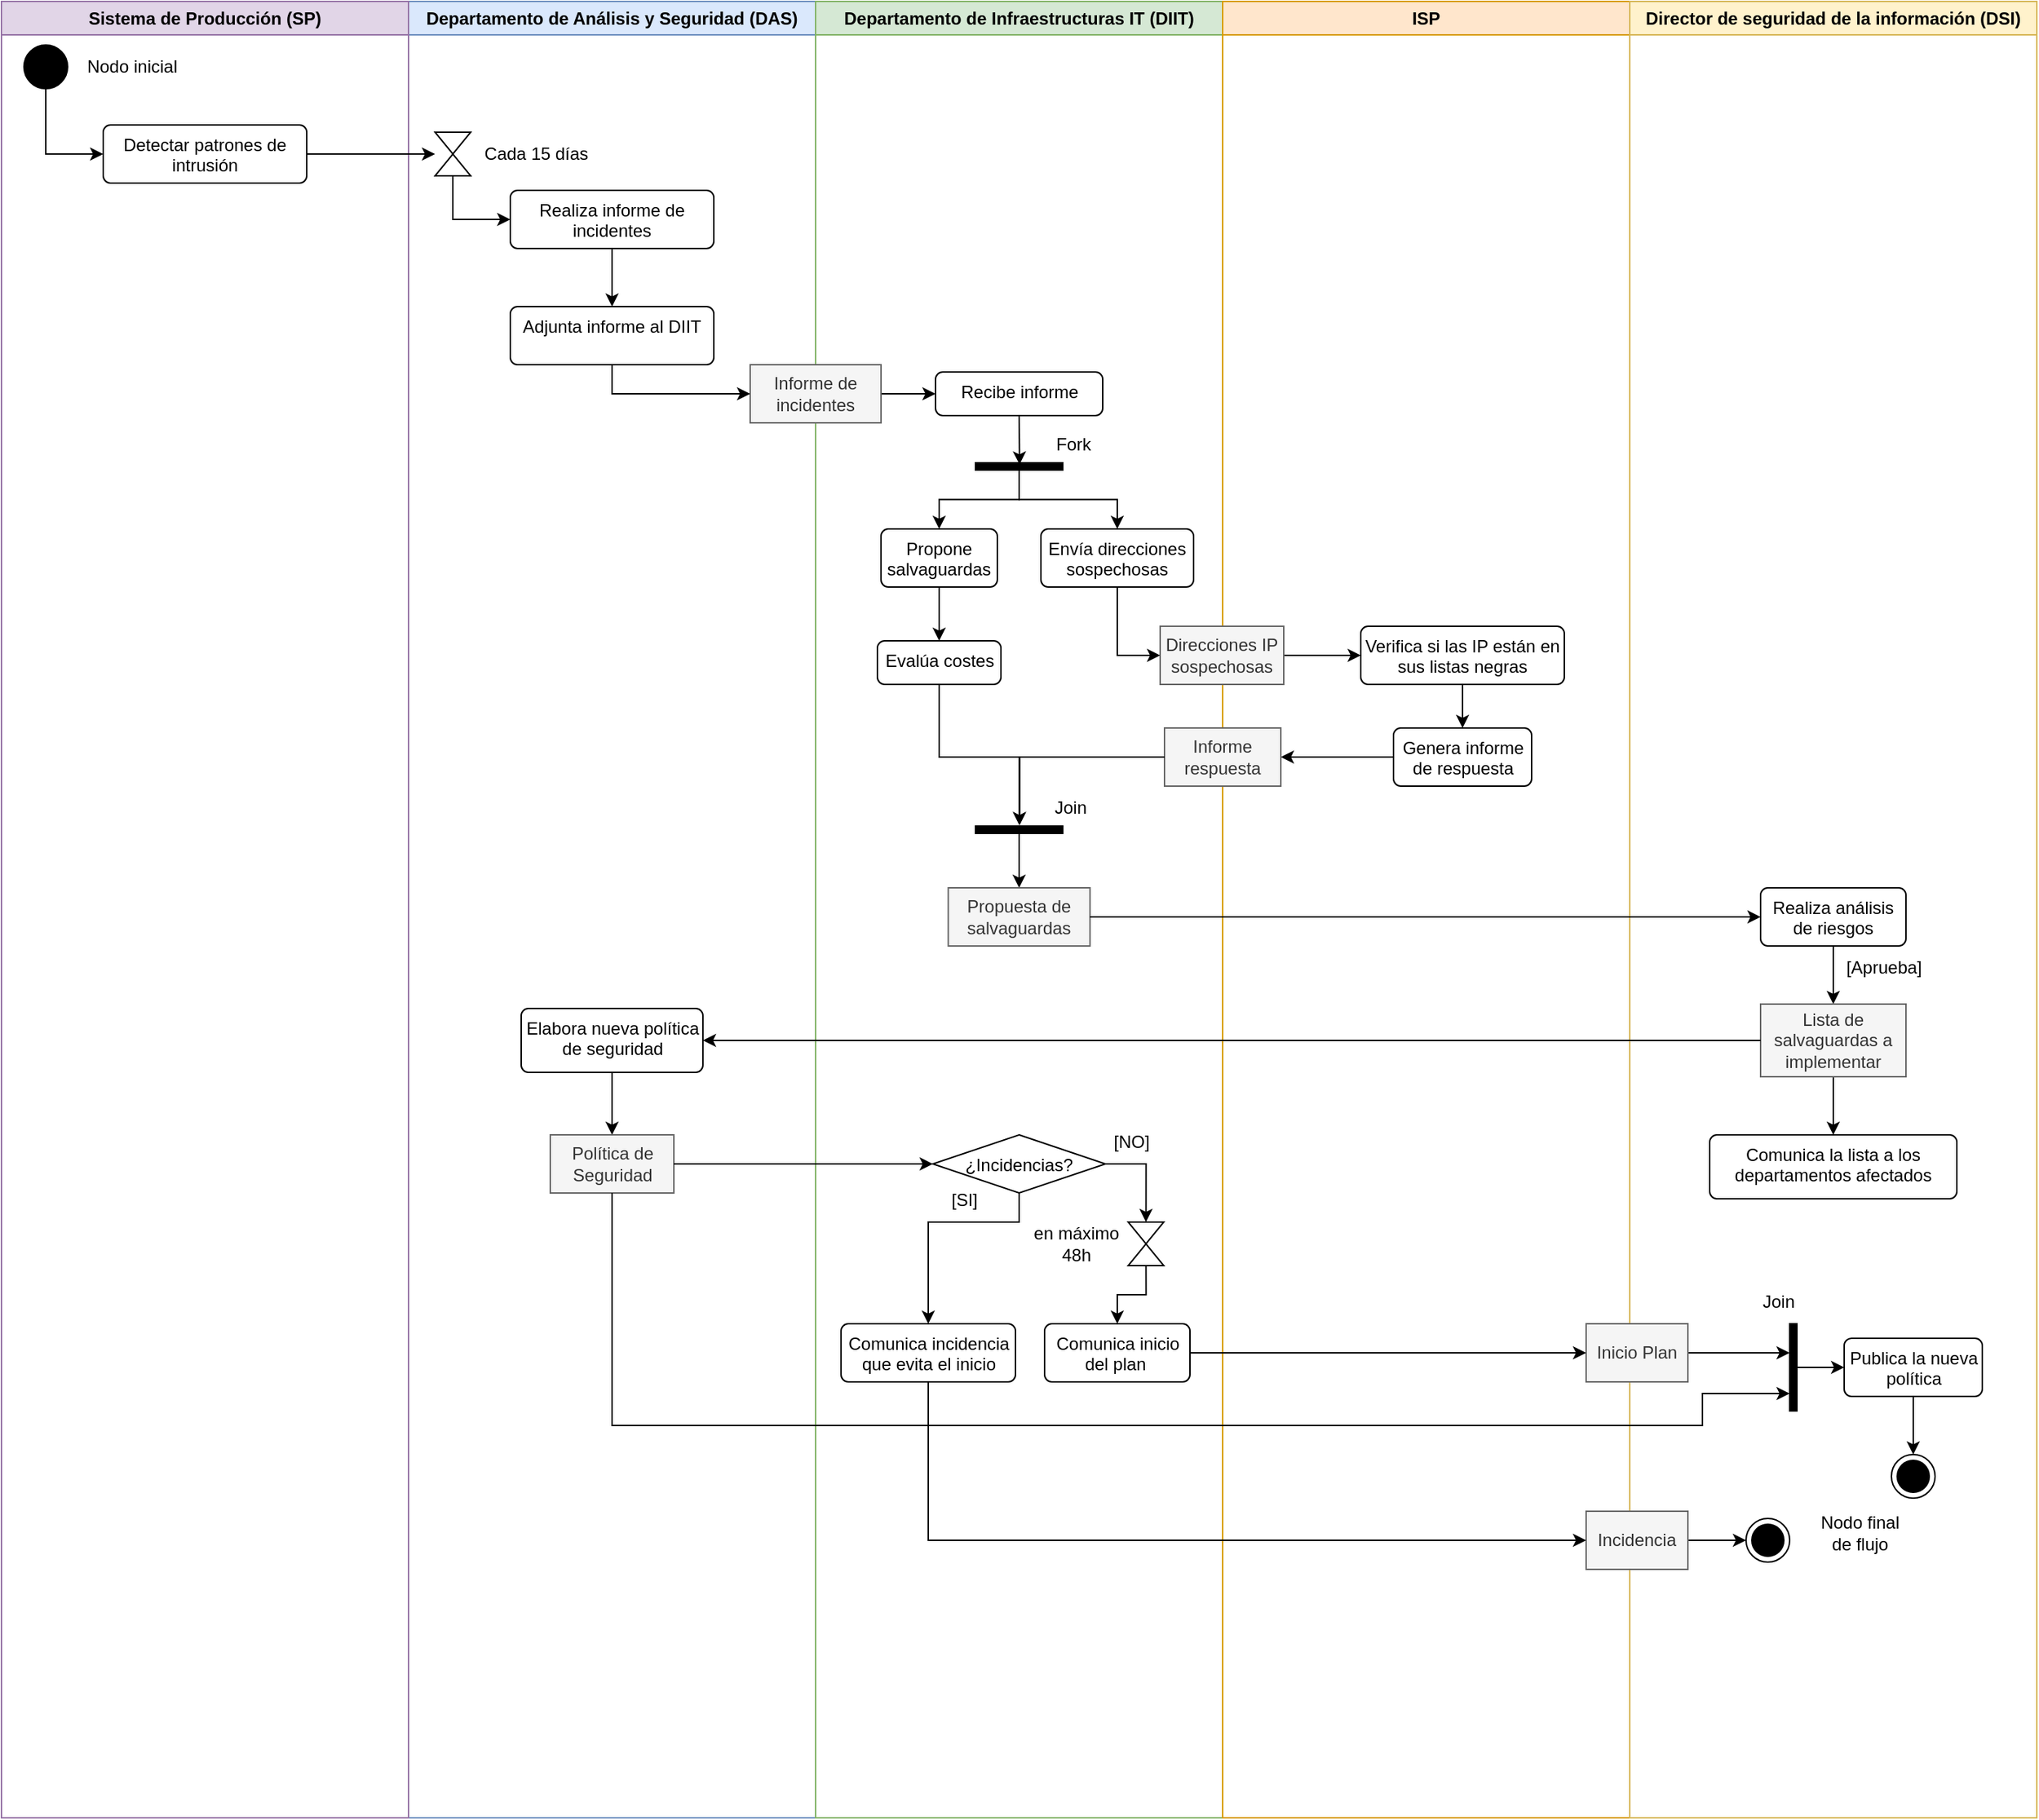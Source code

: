 <mxfile version="21.5.0" type="device" pages="2">
  <diagram name="Page-1" id="e7e014a7-5840-1c2e-5031-d8a46d1fe8dd">
    <mxGraphModel dx="2087" dy="533" grid="1" gridSize="10" guides="1" tooltips="1" connect="1" arrows="1" fold="1" page="1" pageScale="1" pageWidth="1169" pageHeight="826" background="none" math="0" shadow="0">
      <root>
        <mxCell id="0" />
        <mxCell id="1" parent="0" />
        <mxCell id="2" value="Departamento de Análisis y Seguridad (DAS)" style="swimlane;whiteSpace=wrap;fillColor=#dae8fc;strokeColor=#6c8ebf;" parent="1" vertex="1">
          <mxGeometry x="-440" y="200" width="280" height="1250" as="geometry" />
        </mxCell>
        <mxCell id="yIcflLmjUKRHdoFYriIu-14" style="edgeStyle=orthogonalEdgeStyle;rounded=0;orthogonalLoop=1;jettySize=auto;html=1;exitX=0.5;exitY=1;exitDx=0;exitDy=0;entryX=0.5;entryY=0;entryDx=0;entryDy=0;" edge="1" parent="2" source="PfMa3vecl0NS58_3owY4-52" target="yIcflLmjUKRHdoFYriIu-13">
          <mxGeometry relative="1" as="geometry" />
        </mxCell>
        <mxCell id="PfMa3vecl0NS58_3owY4-52" value="Realiza informe de incidentes" style="html=1;align=center;verticalAlign=top;rounded=1;absoluteArcSize=1;arcSize=10;dashed=0;whiteSpace=wrap;" parent="2" vertex="1">
          <mxGeometry x="70" y="130" width="140" height="40" as="geometry" />
        </mxCell>
        <mxCell id="yIcflLmjUKRHdoFYriIu-8" style="edgeStyle=orthogonalEdgeStyle;rounded=0;orthogonalLoop=1;jettySize=auto;html=1;exitX=0.5;exitY=1;exitDx=0;exitDy=0;entryX=0;entryY=0.5;entryDx=0;entryDy=0;" edge="1" parent="2" source="yIcflLmjUKRHdoFYriIu-5" target="PfMa3vecl0NS58_3owY4-52">
          <mxGeometry relative="1" as="geometry" />
        </mxCell>
        <mxCell id="yIcflLmjUKRHdoFYriIu-5" value="" style="shape=collate;html=1;" vertex="1" parent="2">
          <mxGeometry x="18.25" y="90" width="24.5" height="30" as="geometry" />
        </mxCell>
        <mxCell id="yIcflLmjUKRHdoFYriIu-7" value="Cada 15 días" style="text;strokeColor=none;align=center;fillColor=none;html=1;verticalAlign=middle;whiteSpace=wrap;rounded=0;" vertex="1" parent="2">
          <mxGeometry x="42.75" y="90" width="90" height="30" as="geometry" />
        </mxCell>
        <mxCell id="yIcflLmjUKRHdoFYriIu-13" value="Adjunta informe al DIIT" style="html=1;align=center;verticalAlign=top;rounded=1;absoluteArcSize=1;arcSize=10;dashed=0;whiteSpace=wrap;" vertex="1" parent="2">
          <mxGeometry x="70" y="210" width="140" height="40" as="geometry" />
        </mxCell>
        <mxCell id="yIcflLmjUKRHdoFYriIu-65" style="edgeStyle=orthogonalEdgeStyle;rounded=0;orthogonalLoop=1;jettySize=auto;html=1;exitX=0.5;exitY=1;exitDx=0;exitDy=0;entryX=0.5;entryY=0;entryDx=0;entryDy=0;" edge="1" parent="2" source="yIcflLmjUKRHdoFYriIu-62" target="yIcflLmjUKRHdoFYriIu-64">
          <mxGeometry relative="1" as="geometry" />
        </mxCell>
        <mxCell id="yIcflLmjUKRHdoFYriIu-62" value="Elabora nueva política de seguridad" style="html=1;align=center;verticalAlign=top;rounded=1;absoluteArcSize=1;arcSize=10;dashed=0;whiteSpace=wrap;" vertex="1" parent="2">
          <mxGeometry x="77.5" y="693" width="125" height="44" as="geometry" />
        </mxCell>
        <mxCell id="yIcflLmjUKRHdoFYriIu-64" value="Política de Seguridad" style="html=1;align=center;verticalAlign=middle;dashed=0;whiteSpace=wrap;fillColor=#f5f5f5;fontColor=#333333;strokeColor=#666666;" vertex="1" parent="2">
          <mxGeometry x="97.5" y="780" width="85" height="40" as="geometry" />
        </mxCell>
        <mxCell id="3" value="Departamento de Infraestructuras IT (DIIT)" style="swimlane;whiteSpace=wrap;fillColor=#d5e8d4;strokeColor=#82b366;" parent="1" vertex="1">
          <mxGeometry x="-160" y="200" width="280" height="1250" as="geometry" />
        </mxCell>
        <mxCell id="yIcflLmjUKRHdoFYriIu-22" style="edgeStyle=orthogonalEdgeStyle;rounded=0;orthogonalLoop=1;jettySize=auto;html=1;exitX=1;exitY=0.5;exitDx=0;exitDy=0;entryX=0;entryY=0.5;entryDx=0;entryDy=0;" edge="1" parent="3" source="yIcflLmjUKRHdoFYriIu-17" target="yIcflLmjUKRHdoFYriIu-21">
          <mxGeometry relative="1" as="geometry" />
        </mxCell>
        <mxCell id="yIcflLmjUKRHdoFYriIu-25" style="edgeStyle=orthogonalEdgeStyle;rounded=0;orthogonalLoop=1;jettySize=auto;html=1;exitX=0.5;exitY=1;exitDx=0;exitDy=0;entryX=0.227;entryY=0.495;entryDx=0;entryDy=0;entryPerimeter=0;" edge="1" parent="3" source="yIcflLmjUKRHdoFYriIu-21" target="yIcflLmjUKRHdoFYriIu-23">
          <mxGeometry relative="1" as="geometry" />
        </mxCell>
        <mxCell id="yIcflLmjUKRHdoFYriIu-21" value="Recibe informe" style="html=1;align=center;verticalAlign=top;rounded=1;absoluteArcSize=1;arcSize=10;dashed=0;whiteSpace=wrap;" vertex="1" parent="3">
          <mxGeometry x="82.5" y="255" width="115" height="30" as="geometry" />
        </mxCell>
        <mxCell id="yIcflLmjUKRHdoFYriIu-17" value="Informe de incidentes" style="html=1;align=center;verticalAlign=middle;rounded=0;absoluteArcSize=1;arcSize=10;dashed=0;whiteSpace=wrap;fillColor=#f5f5f5;fontColor=#333333;strokeColor=#666666;" vertex="1" parent="3">
          <mxGeometry x="-45" y="250" width="90" height="40" as="geometry" />
        </mxCell>
        <mxCell id="yIcflLmjUKRHdoFYriIu-33" style="edgeStyle=orthogonalEdgeStyle;rounded=0;orthogonalLoop=1;jettySize=auto;html=1;entryX=0.5;entryY=0;entryDx=0;entryDy=0;" edge="1" parent="3" source="yIcflLmjUKRHdoFYriIu-23" target="yIcflLmjUKRHdoFYriIu-28">
          <mxGeometry relative="1" as="geometry" />
        </mxCell>
        <mxCell id="yIcflLmjUKRHdoFYriIu-34" style="edgeStyle=orthogonalEdgeStyle;rounded=0;orthogonalLoop=1;jettySize=auto;html=1;entryX=0.5;entryY=0;entryDx=0;entryDy=0;" edge="1" parent="3" source="yIcflLmjUKRHdoFYriIu-23" target="yIcflLmjUKRHdoFYriIu-27">
          <mxGeometry relative="1" as="geometry" />
        </mxCell>
        <mxCell id="yIcflLmjUKRHdoFYriIu-23" value="" style="html=1;points=[];perimeter=orthogonalPerimeter;fillColor=strokeColor;rotation=90;" vertex="1" parent="3">
          <mxGeometry x="137.5" y="290" width="5" height="60" as="geometry" />
        </mxCell>
        <mxCell id="yIcflLmjUKRHdoFYriIu-26" value="Fork" style="text;strokeColor=none;align=center;fillColor=none;html=1;verticalAlign=middle;whiteSpace=wrap;rounded=0;" vertex="1" parent="3">
          <mxGeometry x="155" y="290" width="45" height="30" as="geometry" />
        </mxCell>
        <mxCell id="yIcflLmjUKRHdoFYriIu-27" value="Envía direcciones sospechosas" style="html=1;align=center;verticalAlign=top;rounded=1;absoluteArcSize=1;arcSize=10;dashed=0;whiteSpace=wrap;" vertex="1" parent="3">
          <mxGeometry x="155" y="363" width="105" height="40" as="geometry" />
        </mxCell>
        <mxCell id="yIcflLmjUKRHdoFYriIu-39" style="edgeStyle=orthogonalEdgeStyle;rounded=0;orthogonalLoop=1;jettySize=auto;html=1;exitX=0.5;exitY=1;exitDx=0;exitDy=0;entryX=0.5;entryY=0;entryDx=0;entryDy=0;" edge="1" parent="3" source="yIcflLmjUKRHdoFYriIu-28" target="yIcflLmjUKRHdoFYriIu-38">
          <mxGeometry relative="1" as="geometry" />
        </mxCell>
        <mxCell id="yIcflLmjUKRHdoFYriIu-28" value="Propone salvaguardas" style="html=1;align=center;verticalAlign=top;rounded=1;absoluteArcSize=1;arcSize=10;dashed=0;whiteSpace=wrap;" vertex="1" parent="3">
          <mxGeometry x="45" y="363" width="80" height="40" as="geometry" />
        </mxCell>
        <mxCell id="yIcflLmjUKRHdoFYriIu-52" style="edgeStyle=orthogonalEdgeStyle;rounded=0;orthogonalLoop=1;jettySize=auto;html=1;exitX=0.5;exitY=1;exitDx=0;exitDy=0;entryX=-0.124;entryY=0.497;entryDx=0;entryDy=0;entryPerimeter=0;" edge="1" parent="3" source="yIcflLmjUKRHdoFYriIu-38" target="yIcflLmjUKRHdoFYriIu-46">
          <mxGeometry relative="1" as="geometry">
            <Array as="points">
              <mxPoint x="85" y="520" />
              <mxPoint x="140" y="520" />
            </Array>
          </mxGeometry>
        </mxCell>
        <mxCell id="yIcflLmjUKRHdoFYriIu-38" value="Evalúa costes" style="html=1;align=center;verticalAlign=top;rounded=1;absoluteArcSize=1;arcSize=10;dashed=0;whiteSpace=wrap;" vertex="1" parent="3">
          <mxGeometry x="42.5" y="440" width="85" height="30" as="geometry" />
        </mxCell>
        <mxCell id="yIcflLmjUKRHdoFYriIu-53" style="edgeStyle=orthogonalEdgeStyle;rounded=0;orthogonalLoop=1;jettySize=auto;html=1;entryX=0.5;entryY=0;entryDx=0;entryDy=0;" edge="1" parent="3" source="yIcflLmjUKRHdoFYriIu-46" target="yIcflLmjUKRHdoFYriIu-50">
          <mxGeometry relative="1" as="geometry" />
        </mxCell>
        <mxCell id="yIcflLmjUKRHdoFYriIu-46" value="" style="html=1;points=[];perimeter=orthogonalPerimeter;fillColor=strokeColor;rotation=90;" vertex="1" parent="3">
          <mxGeometry x="137.5" y="540" width="5" height="60" as="geometry" />
        </mxCell>
        <mxCell id="yIcflLmjUKRHdoFYriIu-49" value="Join" style="text;strokeColor=none;align=center;fillColor=none;html=1;verticalAlign=middle;whiteSpace=wrap;rounded=0;" vertex="1" parent="3">
          <mxGeometry x="152.5" y="540" width="45" height="30" as="geometry" />
        </mxCell>
        <mxCell id="yIcflLmjUKRHdoFYriIu-50" value="Propuesta de salvaguardas" style="html=1;align=center;verticalAlign=middle;dashed=0;whiteSpace=wrap;fillColor=#f5f5f5;fontColor=#333333;strokeColor=#666666;" vertex="1" parent="3">
          <mxGeometry x="91.25" y="610" width="97.5" height="40" as="geometry" />
        </mxCell>
        <mxCell id="yIcflLmjUKRHdoFYriIu-73" style="edgeStyle=orthogonalEdgeStyle;rounded=0;orthogonalLoop=1;jettySize=auto;html=1;exitX=1;exitY=0.5;exitDx=0;exitDy=0;entryX=0.5;entryY=0;entryDx=0;entryDy=0;" edge="1" parent="3" source="yIcflLmjUKRHdoFYriIu-69" target="yIcflLmjUKRHdoFYriIu-72">
          <mxGeometry relative="1" as="geometry" />
        </mxCell>
        <mxCell id="yIcflLmjUKRHdoFYriIu-111" style="edgeStyle=orthogonalEdgeStyle;rounded=0;orthogonalLoop=1;jettySize=auto;html=1;exitX=0.5;exitY=1;exitDx=0;exitDy=0;entryX=0.5;entryY=0;entryDx=0;entryDy=0;" edge="1" parent="3" source="yIcflLmjUKRHdoFYriIu-69" target="yIcflLmjUKRHdoFYriIu-110">
          <mxGeometry relative="1" as="geometry">
            <Array as="points">
              <mxPoint x="140" y="840" />
              <mxPoint x="77" y="840" />
            </Array>
          </mxGeometry>
        </mxCell>
        <mxCell id="yIcflLmjUKRHdoFYriIu-69" value="¿Incidencias?" style="rhombus;" vertex="1" parent="3">
          <mxGeometry x="80.63" y="780" width="118.75" height="40" as="geometry" />
        </mxCell>
        <mxCell id="yIcflLmjUKRHdoFYriIu-71" value="Comunica inicio del plan&amp;nbsp;" style="html=1;align=center;verticalAlign=top;rounded=1;absoluteArcSize=1;arcSize=10;dashed=0;whiteSpace=wrap;" vertex="1" parent="3">
          <mxGeometry x="157.5" y="910" width="100" height="40" as="geometry" />
        </mxCell>
        <mxCell id="yIcflLmjUKRHdoFYriIu-100" style="edgeStyle=orthogonalEdgeStyle;rounded=0;orthogonalLoop=1;jettySize=auto;html=1;exitX=0.5;exitY=1;exitDx=0;exitDy=0;entryX=0.5;entryY=0;entryDx=0;entryDy=0;" edge="1" parent="3" source="yIcflLmjUKRHdoFYriIu-72" target="yIcflLmjUKRHdoFYriIu-71">
          <mxGeometry relative="1" as="geometry" />
        </mxCell>
        <mxCell id="yIcflLmjUKRHdoFYriIu-72" value="" style="shape=collate;html=1;" vertex="1" parent="3">
          <mxGeometry x="215" y="840" width="24.5" height="30" as="geometry" />
        </mxCell>
        <mxCell id="yIcflLmjUKRHdoFYriIu-74" value="[NO]" style="text;strokeColor=none;align=center;fillColor=none;html=1;verticalAlign=middle;whiteSpace=wrap;rounded=0;" vertex="1" parent="3">
          <mxGeometry x="194.5" y="770" width="45" height="30" as="geometry" />
        </mxCell>
        <mxCell id="yIcflLmjUKRHdoFYriIu-99" value="en máximo 48h" style="text;strokeColor=none;align=center;fillColor=none;html=1;verticalAlign=middle;whiteSpace=wrap;rounded=0;" vertex="1" parent="3">
          <mxGeometry x="142.5" y="840" width="72.5" height="30" as="geometry" />
        </mxCell>
        <mxCell id="yIcflLmjUKRHdoFYriIu-110" value="Comunica incidencia que evita el inicio" style="html=1;align=center;verticalAlign=top;rounded=1;absoluteArcSize=1;arcSize=10;dashed=0;whiteSpace=wrap;" vertex="1" parent="3">
          <mxGeometry x="17.5" y="910" width="120" height="40" as="geometry" />
        </mxCell>
        <mxCell id="yIcflLmjUKRHdoFYriIu-112" value="[SI]" style="text;strokeColor=none;align=center;fillColor=none;html=1;verticalAlign=middle;whiteSpace=wrap;rounded=0;" vertex="1" parent="3">
          <mxGeometry x="80" y="810" width="45" height="30" as="geometry" />
        </mxCell>
        <mxCell id="4" value="ISP" style="swimlane;whiteSpace=wrap;fillColor=#ffe6cc;strokeColor=#d79b00;" parent="1" vertex="1">
          <mxGeometry x="120" y="200" width="280" height="1250" as="geometry" />
        </mxCell>
        <mxCell id="yIcflLmjUKRHdoFYriIu-41" style="edgeStyle=orthogonalEdgeStyle;rounded=0;orthogonalLoop=1;jettySize=auto;html=1;exitX=1;exitY=0.5;exitDx=0;exitDy=0;entryX=0;entryY=0.5;entryDx=0;entryDy=0;" edge="1" parent="4" source="yIcflLmjUKRHdoFYriIu-35" target="yIcflLmjUKRHdoFYriIu-40">
          <mxGeometry relative="1" as="geometry" />
        </mxCell>
        <mxCell id="yIcflLmjUKRHdoFYriIu-35" value="Direcciones IP sospechosas" style="html=1;align=center;verticalAlign=middle;dashed=0;whiteSpace=wrap;fillColor=#f5f5f5;fontColor=#333333;strokeColor=#666666;" vertex="1" parent="4">
          <mxGeometry x="-43" y="430" width="85" height="40" as="geometry" />
        </mxCell>
        <mxCell id="yIcflLmjUKRHdoFYriIu-43" style="edgeStyle=orthogonalEdgeStyle;rounded=0;orthogonalLoop=1;jettySize=auto;html=1;entryX=0.5;entryY=0;entryDx=0;entryDy=0;" edge="1" parent="4" source="yIcflLmjUKRHdoFYriIu-40" target="yIcflLmjUKRHdoFYriIu-42">
          <mxGeometry relative="1" as="geometry" />
        </mxCell>
        <mxCell id="yIcflLmjUKRHdoFYriIu-40" value="Verifica si las IP están en sus listas negras" style="html=1;align=center;verticalAlign=top;rounded=1;absoluteArcSize=1;arcSize=10;dashed=0;whiteSpace=wrap;" vertex="1" parent="4">
          <mxGeometry x="95" y="430" width="140" height="40" as="geometry" />
        </mxCell>
        <mxCell id="yIcflLmjUKRHdoFYriIu-45" style="edgeStyle=orthogonalEdgeStyle;rounded=0;orthogonalLoop=1;jettySize=auto;html=1;exitX=0;exitY=0.5;exitDx=0;exitDy=0;entryX=1;entryY=0.5;entryDx=0;entryDy=0;" edge="1" parent="4" source="yIcflLmjUKRHdoFYriIu-42" target="yIcflLmjUKRHdoFYriIu-44">
          <mxGeometry relative="1" as="geometry" />
        </mxCell>
        <mxCell id="yIcflLmjUKRHdoFYriIu-42" value="Genera informe de respuesta" style="html=1;align=center;verticalAlign=top;rounded=1;absoluteArcSize=1;arcSize=10;dashed=0;whiteSpace=wrap;" vertex="1" parent="4">
          <mxGeometry x="117.5" y="500" width="95" height="40" as="geometry" />
        </mxCell>
        <mxCell id="yIcflLmjUKRHdoFYriIu-44" value="Informe respuesta" style="html=1;align=center;verticalAlign=middle;dashed=0;whiteSpace=wrap;fillColor=#f5f5f5;fontColor=#333333;strokeColor=#666666;" vertex="1" parent="4">
          <mxGeometry x="-40" y="500" width="80" height="40" as="geometry" />
        </mxCell>
        <mxCell id="PfMa3vecl0NS58_3owY4-41" value="Director de seguridad de la información (DSI)" style="swimlane;whiteSpace=wrap;fillColor=#fff2cc;strokeColor=#d6b656;" parent="1" vertex="1">
          <mxGeometry x="400" y="200" width="280" height="1250" as="geometry" />
        </mxCell>
        <mxCell id="yIcflLmjUKRHdoFYriIu-57" style="edgeStyle=orthogonalEdgeStyle;rounded=0;orthogonalLoop=1;jettySize=auto;html=1;exitX=0.5;exitY=1;exitDx=0;exitDy=0;entryX=0.5;entryY=0;entryDx=0;entryDy=0;" edge="1" parent="PfMa3vecl0NS58_3owY4-41" source="yIcflLmjUKRHdoFYriIu-54" target="yIcflLmjUKRHdoFYriIu-56">
          <mxGeometry relative="1" as="geometry" />
        </mxCell>
        <mxCell id="yIcflLmjUKRHdoFYriIu-54" value="Realiza análisis de riesgos" style="html=1;align=center;verticalAlign=top;rounded=1;absoluteArcSize=1;arcSize=10;dashed=0;whiteSpace=wrap;" vertex="1" parent="PfMa3vecl0NS58_3owY4-41">
          <mxGeometry x="90" y="610" width="100" height="40" as="geometry" />
        </mxCell>
        <mxCell id="yIcflLmjUKRHdoFYriIu-61" style="edgeStyle=orthogonalEdgeStyle;rounded=0;orthogonalLoop=1;jettySize=auto;html=1;exitX=0.5;exitY=1;exitDx=0;exitDy=0;entryX=0.5;entryY=0;entryDx=0;entryDy=0;" edge="1" parent="PfMa3vecl0NS58_3owY4-41" source="yIcflLmjUKRHdoFYriIu-56" target="yIcflLmjUKRHdoFYriIu-60">
          <mxGeometry relative="1" as="geometry" />
        </mxCell>
        <mxCell id="yIcflLmjUKRHdoFYriIu-56" value="Lista de salvaguardas a implementar" style="html=1;align=center;verticalAlign=middle;dashed=0;whiteSpace=wrap;fillColor=#f5f5f5;fontColor=#333333;strokeColor=#666666;" vertex="1" parent="PfMa3vecl0NS58_3owY4-41">
          <mxGeometry x="90" y="690" width="100" height="50" as="geometry" />
        </mxCell>
        <mxCell id="yIcflLmjUKRHdoFYriIu-58" value="[Aprueba]" style="text;strokeColor=none;align=center;fillColor=none;html=1;verticalAlign=middle;whiteSpace=wrap;rounded=0;" vertex="1" parent="PfMa3vecl0NS58_3owY4-41">
          <mxGeometry x="145" y="650" width="60" height="30" as="geometry" />
        </mxCell>
        <mxCell id="yIcflLmjUKRHdoFYriIu-60" value="Comunica la lista a los departamentos afectados" style="html=1;align=center;verticalAlign=top;rounded=1;absoluteArcSize=1;arcSize=10;dashed=0;whiteSpace=wrap;" vertex="1" parent="PfMa3vecl0NS58_3owY4-41">
          <mxGeometry x="55" y="780" width="170" height="44" as="geometry" />
        </mxCell>
        <mxCell id="yIcflLmjUKRHdoFYriIu-106" style="edgeStyle=orthogonalEdgeStyle;rounded=0;orthogonalLoop=1;jettySize=auto;html=1;" edge="1" parent="PfMa3vecl0NS58_3owY4-41" source="yIcflLmjUKRHdoFYriIu-101" target="yIcflLmjUKRHdoFYriIu-105">
          <mxGeometry relative="1" as="geometry" />
        </mxCell>
        <mxCell id="yIcflLmjUKRHdoFYriIu-101" value="" style="html=1;points=[];perimeter=orthogonalPerimeter;fillColor=strokeColor;" vertex="1" parent="PfMa3vecl0NS58_3owY4-41">
          <mxGeometry x="110" y="910" width="5" height="60" as="geometry" />
        </mxCell>
        <mxCell id="yIcflLmjUKRHdoFYriIu-104" value="Join" style="text;strokeColor=none;align=center;fillColor=none;html=1;verticalAlign=middle;whiteSpace=wrap;rounded=0;" vertex="1" parent="PfMa3vecl0NS58_3owY4-41">
          <mxGeometry x="80" y="880" width="45" height="30" as="geometry" />
        </mxCell>
        <mxCell id="yIcflLmjUKRHdoFYriIu-140" style="edgeStyle=orthogonalEdgeStyle;rounded=0;orthogonalLoop=1;jettySize=auto;html=1;exitX=0.5;exitY=1;exitDx=0;exitDy=0;entryX=0.5;entryY=0;entryDx=0;entryDy=0;" edge="1" parent="PfMa3vecl0NS58_3owY4-41" source="yIcflLmjUKRHdoFYriIu-105" target="yIcflLmjUKRHdoFYriIu-107">
          <mxGeometry relative="1" as="geometry" />
        </mxCell>
        <mxCell id="yIcflLmjUKRHdoFYriIu-105" value="Publica la nueva política" style="html=1;align=center;verticalAlign=top;rounded=1;absoluteArcSize=1;arcSize=10;dashed=0;whiteSpace=wrap;" vertex="1" parent="PfMa3vecl0NS58_3owY4-41">
          <mxGeometry x="147.5" y="920" width="95" height="40" as="geometry" />
        </mxCell>
        <mxCell id="yIcflLmjUKRHdoFYriIu-107" value="" style="ellipse;html=1;shape=endState;fillColor=strokeColor;" vertex="1" parent="PfMa3vecl0NS58_3owY4-41">
          <mxGeometry x="180" y="1000" width="30" height="30" as="geometry" />
        </mxCell>
        <mxCell id="yIcflLmjUKRHdoFYriIu-109" value="Nodo final de flujo" style="text;strokeColor=none;align=center;fillColor=none;html=1;verticalAlign=middle;whiteSpace=wrap;rounded=0;" vertex="1" parent="PfMa3vecl0NS58_3owY4-41">
          <mxGeometry x="127" y="1039" width="63" height="30" as="geometry" />
        </mxCell>
        <mxCell id="yIcflLmjUKRHdoFYriIu-138" style="edgeStyle=orthogonalEdgeStyle;rounded=0;orthogonalLoop=1;jettySize=auto;html=1;exitX=1;exitY=0.5;exitDx=0;exitDy=0;" edge="1" parent="PfMa3vecl0NS58_3owY4-41" source="yIcflLmjUKRHdoFYriIu-136">
          <mxGeometry relative="1" as="geometry">
            <mxPoint x="110" y="930" as="targetPoint" />
          </mxGeometry>
        </mxCell>
        <mxCell id="yIcflLmjUKRHdoFYriIu-136" value="Inicio Plan" style="html=1;align=center;verticalAlign=middle;dashed=0;whiteSpace=wrap;fillColor=#f5f5f5;fontColor=#333333;strokeColor=#666666;" vertex="1" parent="PfMa3vecl0NS58_3owY4-41">
          <mxGeometry x="-30" y="910" width="70" height="40" as="geometry" />
        </mxCell>
        <mxCell id="yIcflLmjUKRHdoFYriIu-145" style="edgeStyle=orthogonalEdgeStyle;rounded=0;orthogonalLoop=1;jettySize=auto;html=1;exitX=1;exitY=0.5;exitDx=0;exitDy=0;entryX=0;entryY=0.5;entryDx=0;entryDy=0;" edge="1" parent="PfMa3vecl0NS58_3owY4-41" source="yIcflLmjUKRHdoFYriIu-141" target="yIcflLmjUKRHdoFYriIu-143">
          <mxGeometry relative="1" as="geometry" />
        </mxCell>
        <mxCell id="yIcflLmjUKRHdoFYriIu-141" value="Incidencia" style="html=1;align=center;verticalAlign=middle;dashed=0;whiteSpace=wrap;fillColor=#f5f5f5;fontColor=#333333;strokeColor=#666666;" vertex="1" parent="PfMa3vecl0NS58_3owY4-41">
          <mxGeometry x="-30" y="1039" width="70" height="40" as="geometry" />
        </mxCell>
        <mxCell id="yIcflLmjUKRHdoFYriIu-143" value="" style="ellipse;html=1;shape=endState;fillColor=strokeColor;" vertex="1" parent="PfMa3vecl0NS58_3owY4-41">
          <mxGeometry x="80" y="1044" width="30" height="30" as="geometry" />
        </mxCell>
        <mxCell id="yIcflLmjUKRHdoFYriIu-20" style="edgeStyle=orthogonalEdgeStyle;rounded=0;orthogonalLoop=1;jettySize=auto;html=1;exitX=0.5;exitY=1;exitDx=0;exitDy=0;entryX=0;entryY=0.5;entryDx=0;entryDy=0;" edge="1" parent="1" source="yIcflLmjUKRHdoFYriIu-13" target="yIcflLmjUKRHdoFYriIu-17">
          <mxGeometry relative="1" as="geometry" />
        </mxCell>
        <mxCell id="yIcflLmjUKRHdoFYriIu-36" style="edgeStyle=orthogonalEdgeStyle;rounded=0;orthogonalLoop=1;jettySize=auto;html=1;exitX=0.5;exitY=1;exitDx=0;exitDy=0;entryX=0;entryY=0.5;entryDx=0;entryDy=0;" edge="1" parent="1" source="yIcflLmjUKRHdoFYriIu-27" target="yIcflLmjUKRHdoFYriIu-35">
          <mxGeometry relative="1" as="geometry" />
        </mxCell>
        <mxCell id="yIcflLmjUKRHdoFYriIu-47" style="edgeStyle=orthogonalEdgeStyle;rounded=0;orthogonalLoop=1;jettySize=auto;html=1;exitX=0;exitY=0.5;exitDx=0;exitDy=0;entryX=-0.123;entryY=0.495;entryDx=0;entryDy=0;entryPerimeter=0;" edge="1" parent="1" source="yIcflLmjUKRHdoFYriIu-44" target="yIcflLmjUKRHdoFYriIu-46">
          <mxGeometry relative="1" as="geometry" />
        </mxCell>
        <mxCell id="yIcflLmjUKRHdoFYriIu-55" style="edgeStyle=orthogonalEdgeStyle;rounded=0;orthogonalLoop=1;jettySize=auto;html=1;exitX=1;exitY=0.5;exitDx=0;exitDy=0;entryX=0;entryY=0.5;entryDx=0;entryDy=0;" edge="1" parent="1" source="yIcflLmjUKRHdoFYriIu-50" target="yIcflLmjUKRHdoFYriIu-54">
          <mxGeometry relative="1" as="geometry" />
        </mxCell>
        <mxCell id="yIcflLmjUKRHdoFYriIu-63" style="edgeStyle=orthogonalEdgeStyle;rounded=0;orthogonalLoop=1;jettySize=auto;html=1;exitX=0;exitY=0.5;exitDx=0;exitDy=0;entryX=1;entryY=0.5;entryDx=0;entryDy=0;" edge="1" parent="1" source="yIcflLmjUKRHdoFYriIu-56" target="yIcflLmjUKRHdoFYriIu-62">
          <mxGeometry relative="1" as="geometry" />
        </mxCell>
        <mxCell id="yIcflLmjUKRHdoFYriIu-70" style="edgeStyle=orthogonalEdgeStyle;rounded=0;orthogonalLoop=1;jettySize=auto;html=1;exitX=1;exitY=0.5;exitDx=0;exitDy=0;entryX=0;entryY=0.5;entryDx=0;entryDy=0;" edge="1" parent="1" source="yIcflLmjUKRHdoFYriIu-64" target="yIcflLmjUKRHdoFYriIu-69">
          <mxGeometry relative="1" as="geometry" />
        </mxCell>
        <mxCell id="yIcflLmjUKRHdoFYriIu-119" value="Sistema de Producción (SP)" style="swimlane;whiteSpace=wrap;fillColor=#e1d5e7;strokeColor=#9673a6;" vertex="1" parent="1">
          <mxGeometry x="-720" y="200" width="280" height="1250" as="geometry" />
        </mxCell>
        <mxCell id="yIcflLmjUKRHdoFYriIu-120" value="Nodo inicial" style="text;strokeColor=none;align=center;fillColor=none;html=1;verticalAlign=middle;whiteSpace=wrap;rounded=0;" vertex="1" parent="yIcflLmjUKRHdoFYriIu-119">
          <mxGeometry x="47.25" y="30" width="85.5" height="30" as="geometry" />
        </mxCell>
        <mxCell id="yIcflLmjUKRHdoFYriIu-134" style="edgeStyle=orthogonalEdgeStyle;rounded=0;orthogonalLoop=1;jettySize=auto;html=1;exitX=0.5;exitY=1;exitDx=0;exitDy=0;entryX=0;entryY=0.5;entryDx=0;entryDy=0;" edge="1" parent="yIcflLmjUKRHdoFYriIu-119" source="yIcflLmjUKRHdoFYriIu-127" target="yIcflLmjUKRHdoFYriIu-132">
          <mxGeometry relative="1" as="geometry" />
        </mxCell>
        <mxCell id="yIcflLmjUKRHdoFYriIu-127" value="" style="ellipse;fillColor=strokeColor;html=1;" vertex="1" parent="yIcflLmjUKRHdoFYriIu-119">
          <mxGeometry x="15.5" y="30" width="30" height="30" as="geometry" />
        </mxCell>
        <mxCell id="yIcflLmjUKRHdoFYriIu-132" value="Detectar patrones de intrusión" style="html=1;align=center;verticalAlign=top;rounded=1;absoluteArcSize=1;arcSize=10;dashed=0;whiteSpace=wrap;" vertex="1" parent="yIcflLmjUKRHdoFYriIu-119">
          <mxGeometry x="70" y="85" width="140" height="40" as="geometry" />
        </mxCell>
        <mxCell id="yIcflLmjUKRHdoFYriIu-133" style="edgeStyle=orthogonalEdgeStyle;rounded=0;orthogonalLoop=1;jettySize=auto;html=1;exitX=1;exitY=0.5;exitDx=0;exitDy=0;entryX=0;entryY=0.5;entryDx=0;entryDy=0;" edge="1" parent="1" source="yIcflLmjUKRHdoFYriIu-132" target="yIcflLmjUKRHdoFYriIu-5">
          <mxGeometry relative="1" as="geometry" />
        </mxCell>
        <mxCell id="yIcflLmjUKRHdoFYriIu-137" style="edgeStyle=orthogonalEdgeStyle;rounded=0;orthogonalLoop=1;jettySize=auto;html=1;exitX=1;exitY=0.5;exitDx=0;exitDy=0;entryX=0;entryY=0.5;entryDx=0;entryDy=0;" edge="1" parent="1" source="yIcflLmjUKRHdoFYriIu-71" target="yIcflLmjUKRHdoFYriIu-136">
          <mxGeometry relative="1" as="geometry" />
        </mxCell>
        <mxCell id="yIcflLmjUKRHdoFYriIu-139" style="edgeStyle=orthogonalEdgeStyle;rounded=0;orthogonalLoop=1;jettySize=auto;html=1;exitX=0.5;exitY=1;exitDx=0;exitDy=0;" edge="1" parent="1" source="yIcflLmjUKRHdoFYriIu-64">
          <mxGeometry relative="1" as="geometry">
            <mxPoint x="510" y="1158" as="targetPoint" />
            <Array as="points">
              <mxPoint x="-300" y="1180" />
              <mxPoint x="450" y="1180" />
              <mxPoint x="450" y="1158" />
            </Array>
          </mxGeometry>
        </mxCell>
        <mxCell id="yIcflLmjUKRHdoFYriIu-142" style="edgeStyle=orthogonalEdgeStyle;rounded=0;orthogonalLoop=1;jettySize=auto;html=1;exitX=0.5;exitY=1;exitDx=0;exitDy=0;entryX=0;entryY=0.5;entryDx=0;entryDy=0;" edge="1" parent="1" source="yIcflLmjUKRHdoFYriIu-110" target="yIcflLmjUKRHdoFYriIu-141">
          <mxGeometry relative="1" as="geometry" />
        </mxCell>
      </root>
    </mxGraphModel>
  </diagram>
  <diagram id="gKxRQ5is1QLIwJ-ZwYdI" name="Página-2">
    <mxGraphModel dx="872" dy="506" grid="1" gridSize="10" guides="1" tooltips="1" connect="1" arrows="1" fold="1" page="1" pageScale="1" pageWidth="1169" pageHeight="827" math="0" shadow="0">
      <root>
        <mxCell id="0" />
        <mxCell id="1" parent="0" />
        <mxCell id="Kvelf9RbT1fdr4AfoMzF-1" value="Compañía de Servicios Web" style="swimlane;html=1;childLayout=stackLayout;resizeParent=1;resizeParentMax=0;horizontal=1;startSize=20;horizontalStack=0;whiteSpace=wrap;fillColor=#647687;fontColor=#ffffff;strokeColor=#314354;" vertex="1" parent="1">
          <mxGeometry x="40" y="80" width="970" height="440" as="geometry" />
        </mxCell>
        <mxCell id="Kvelf9RbT1fdr4AfoMzF-2" value="Sistema de &lt;br&gt;Producción" style="swimlane;html=1;startSize=40;horizontal=0;fillColor=#e1d5e7;strokeColor=#9673a6;" vertex="1" parent="Kvelf9RbT1fdr4AfoMzF-1">
          <mxGeometry y="20" width="970" height="140" as="geometry" />
        </mxCell>
        <mxCell id="OOLJBFIh9A1aBQs6MvGT-4" style="edgeStyle=orthogonalEdgeStyle;rounded=0;orthogonalLoop=1;jettySize=auto;html=1;exitX=1;exitY=0.5;exitDx=0;exitDy=0;exitPerimeter=0;entryX=0;entryY=0.5;entryDx=0;entryDy=0;entryPerimeter=0;" edge="1" parent="Kvelf9RbT1fdr4AfoMzF-2" source="IALDy4x8t6avSDAKyJ5j-1" target="OOLJBFIh9A1aBQs6MvGT-3">
          <mxGeometry relative="1" as="geometry" />
        </mxCell>
        <mxCell id="IALDy4x8t6avSDAKyJ5j-1" value="Detectar patrones de intrusión" style="points=[[0.25,0,0],[0.5,0,0],[0.75,0,0],[1,0.25,0],[1,0.5,0],[1,0.75,0],[0.75,1,0],[0.5,1,0],[0.25,1,0],[0,0.75,0],[0,0.5,0],[0,0.25,0]];shape=mxgraph.bpmn.task;whiteSpace=wrap;rectStyle=rounded;size=10;html=1;container=1;expand=0;collapsible=0;taskMarker=abstract;" vertex="1" parent="Kvelf9RbT1fdr4AfoMzF-2">
          <mxGeometry x="120" y="50" width="110" height="40" as="geometry" />
        </mxCell>
        <mxCell id="OOLJBFIh9A1aBQs6MvGT-2" style="edgeStyle=orthogonalEdgeStyle;rounded=0;orthogonalLoop=1;jettySize=auto;html=1;exitX=1;exitY=0.5;exitDx=0;exitDy=0;exitPerimeter=0;" edge="1" parent="Kvelf9RbT1fdr4AfoMzF-2" source="qkgMXDb5aJGcp7Cyol9B-1" target="IALDy4x8t6avSDAKyJ5j-1">
          <mxGeometry relative="1" as="geometry" />
        </mxCell>
        <mxCell id="qkgMXDb5aJGcp7Cyol9B-1" value="" style="points=[[0.145,0.145,0],[0.5,0,0],[0.855,0.145,0],[1,0.5,0],[0.855,0.855,0],[0.5,1,0],[0.145,0.855,0],[0,0.5,0]];shape=mxgraph.bpmn.event;html=1;verticalLabelPosition=bottom;labelBackgroundColor=#ffffff;verticalAlign=top;align=center;perimeter=ellipsePerimeter;outlineConnect=0;aspect=fixed;outline=standard;symbol=general;" vertex="1" parent="Kvelf9RbT1fdr4AfoMzF-2">
          <mxGeometry x="60" y="55" width="30" height="30" as="geometry" />
        </mxCell>
        <mxCell id="OOLJBFIh9A1aBQs6MvGT-1" value="Nodo inicial" style="text;strokeColor=none;align=center;fillColor=none;html=1;verticalAlign=middle;whiteSpace=wrap;rounded=0;" vertex="1" parent="Kvelf9RbT1fdr4AfoMzF-2">
          <mxGeometry x="34.5" y="25" width="85.5" height="30" as="geometry" />
        </mxCell>
        <mxCell id="OOLJBFIh9A1aBQs6MvGT-3" value="" style="points=[[0.145,0.145,0],[0.5,0,0],[0.855,0.145,0],[1,0.5,0],[0.855,0.855,0],[0.5,1,0],[0.145,0.855,0],[0,0.5,0]];shape=mxgraph.bpmn.event;html=1;verticalLabelPosition=bottom;labelBackgroundColor=#ffffff;verticalAlign=top;align=center;perimeter=ellipsePerimeter;outlineConnect=0;aspect=fixed;outline=throwing;symbol=message;" vertex="1" parent="Kvelf9RbT1fdr4AfoMzF-2">
          <mxGeometry x="260" y="52.5" width="35" height="35" as="geometry" />
        </mxCell>
        <mxCell id="OOLJBFIh9A1aBQs6MvGT-5" value="Intrusión" style="text;strokeColor=none;align=center;fillColor=none;html=1;verticalAlign=middle;whiteSpace=wrap;rounded=0;" vertex="1" parent="Kvelf9RbT1fdr4AfoMzF-2">
          <mxGeometry x="249.88" y="25" width="55.25" height="30" as="geometry" />
        </mxCell>
        <mxCell id="Kvelf9RbT1fdr4AfoMzF-3" value="Departamento de &lt;br&gt;Análisis y Seguridad" style="swimlane;html=1;startSize=40;horizontal=0;fillColor=#dae8fc;strokeColor=#6c8ebf;" vertex="1" parent="Kvelf9RbT1fdr4AfoMzF-1">
          <mxGeometry y="160" width="970" height="140" as="geometry" />
        </mxCell>
        <mxCell id="lFgYGwnN5KB1cfFfGekx-5" style="edgeStyle=orthogonalEdgeStyle;rounded=0;orthogonalLoop=1;jettySize=auto;html=1;exitX=1;exitY=0.5;exitDx=0;exitDy=0;exitPerimeter=0;" edge="1" parent="Kvelf9RbT1fdr4AfoMzF-3" source="UIFmRIzI78zjnUBAA6l4-1" target="lFgYGwnN5KB1cfFfGekx-1">
          <mxGeometry relative="1" as="geometry" />
        </mxCell>
        <mxCell id="UIFmRIzI78zjnUBAA6l4-1" value="" style="points=[[0.145,0.145,0],[0.5,0,0],[0.855,0.145,0],[1,0.5,0],[0.855,0.855,0],[0.5,1,0],[0.145,0.855,0],[0,0.5,0]];shape=mxgraph.bpmn.event;html=1;verticalLabelPosition=bottom;labelBackgroundColor=#ffffff;verticalAlign=top;align=center;perimeter=ellipsePerimeter;outlineConnect=0;aspect=fixed;outline=catching;symbol=message;" vertex="1" parent="Kvelf9RbT1fdr4AfoMzF-3">
          <mxGeometry x="57.5" y="52.5" width="35" height="35" as="geometry" />
        </mxCell>
        <mxCell id="UIFmRIzI78zjnUBAA6l4-2" value="Intrusión" style="text;strokeColor=none;align=center;fillColor=none;html=1;verticalAlign=middle;whiteSpace=wrap;rounded=0;" vertex="1" parent="Kvelf9RbT1fdr4AfoMzF-3">
          <mxGeometry x="47.37" y="87.5" width="55.25" height="30" as="geometry" />
        </mxCell>
        <mxCell id="lFgYGwnN5KB1cfFfGekx-1" value="" style="points=[[0.145,0.145,0],[0.5,0,0],[0.855,0.145,0],[1,0.5,0],[0.855,0.855,0],[0.5,1,0],[0.145,0.855,0],[0,0.5,0]];shape=mxgraph.bpmn.event;html=1;verticalLabelPosition=bottom;labelBackgroundColor=#ffffff;verticalAlign=top;align=center;perimeter=ellipsePerimeter;outlineConnect=0;aspect=fixed;outline=eventNonint;symbol=timer;" vertex="1" parent="Kvelf9RbT1fdr4AfoMzF-3">
          <mxGeometry x="130" y="50" width="40" height="40" as="geometry" />
        </mxCell>
        <mxCell id="yy-1X2rdCIBL6fxwhnWO-1" value="Cada 15 días" style="text;strokeColor=none;align=center;fillColor=none;html=1;verticalAlign=middle;whiteSpace=wrap;rounded=0;" vertex="1" parent="Kvelf9RbT1fdr4AfoMzF-3">
          <mxGeometry x="102.62" y="22.5" width="90" height="30" as="geometry" />
        </mxCell>
        <mxCell id="Kvelf9RbT1fdr4AfoMzF-4" value="Departamento de &lt;br&gt;Infraestructuras IT" style="swimlane;html=1;startSize=40;horizontal=0;fillColor=#d5e8d4;strokeColor=#82b366;" vertex="1" parent="Kvelf9RbT1fdr4AfoMzF-1">
          <mxGeometry y="300" width="970" height="140" as="geometry" />
        </mxCell>
        <mxCell id="lFgYGwnN5KB1cfFfGekx-4" style="edgeStyle=orthogonalEdgeStyle;rounded=0;orthogonalLoop=1;jettySize=auto;html=1;exitX=0.5;exitY=1;exitDx=0;exitDy=0;exitPerimeter=0;entryX=0.5;entryY=0;entryDx=0;entryDy=0;entryPerimeter=0;" edge="1" parent="Kvelf9RbT1fdr4AfoMzF-1" source="OOLJBFIh9A1aBQs6MvGT-3" target="UIFmRIzI78zjnUBAA6l4-1">
          <mxGeometry relative="1" as="geometry">
            <Array as="points">
              <mxPoint x="278" y="140" />
              <mxPoint x="75" y="140" />
            </Array>
          </mxGeometry>
        </mxCell>
        <mxCell id="Kvelf9RbT1fdr4AfoMzF-5" value="ISP" style="swimlane;html=1;startSize=40;horizontal=0;fillColor=#ffe6cc;strokeColor=#d79b00;" vertex="1" parent="1">
          <mxGeometry x="40" y="520" width="970" height="140" as="geometry" />
        </mxCell>
        <mxCell id="Kvelf9RbT1fdr4AfoMzF-6" value="Director de seguridad&lt;br&gt;de la información" style="swimlane;html=1;startSize=40;horizontal=0;fillColor=#fff2cc;strokeColor=#d6b656;" vertex="1" parent="1">
          <mxGeometry x="40" y="660" width="970" height="140" as="geometry" />
        </mxCell>
      </root>
    </mxGraphModel>
  </diagram>
</mxfile>
